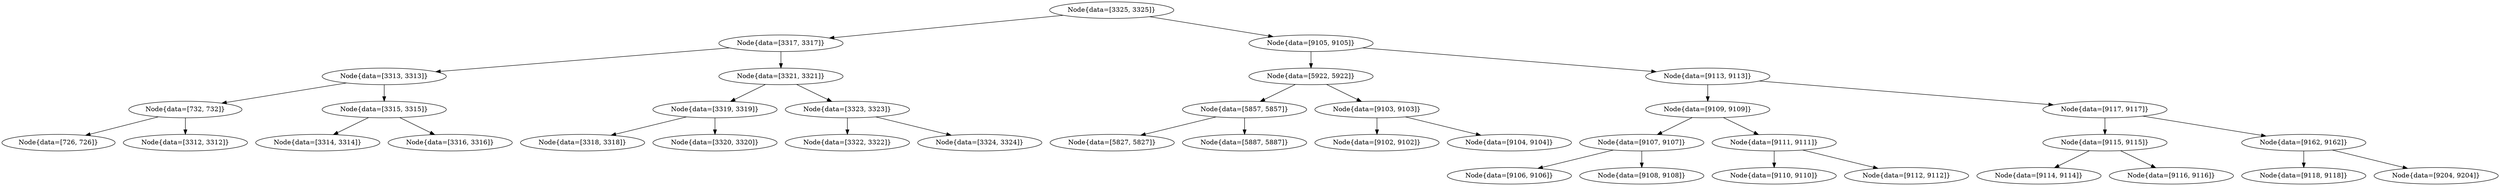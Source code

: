 digraph G{
1848015282 [label="Node{data=[3325, 3325]}"]
1848015282 -> 1431044465
1431044465 [label="Node{data=[3317, 3317]}"]
1431044465 -> 1465900542
1465900542 [label="Node{data=[3313, 3313]}"]
1465900542 -> 56388009
56388009 [label="Node{data=[732, 732]}"]
56388009 -> 1592421273
1592421273 [label="Node{data=[726, 726]}"]
56388009 -> 1805168316
1805168316 [label="Node{data=[3312, 3312]}"]
1465900542 -> 1107377692
1107377692 [label="Node{data=[3315, 3315]}"]
1107377692 -> 586155732
586155732 [label="Node{data=[3314, 3314]}"]
1107377692 -> 793446320
793446320 [label="Node{data=[3316, 3316]}"]
1431044465 -> 17346987
17346987 [label="Node{data=[3321, 3321]}"]
17346987 -> 1253219912
1253219912 [label="Node{data=[3319, 3319]}"]
1253219912 -> 1750529900
1750529900 [label="Node{data=[3318, 3318]}"]
1253219912 -> 534186833
534186833 [label="Node{data=[3320, 3320]}"]
17346987 -> 1528198377
1528198377 [label="Node{data=[3323, 3323]}"]
1528198377 -> 92860701
92860701 [label="Node{data=[3322, 3322]}"]
1528198377 -> 1522174807
1522174807 [label="Node{data=[3324, 3324]}"]
1848015282 -> 2098241234
2098241234 [label="Node{data=[9105, 9105]}"]
2098241234 -> 365497509
365497509 [label="Node{data=[5922, 5922]}"]
365497509 -> 1468729112
1468729112 [label="Node{data=[5857, 5857]}"]
1468729112 -> 1499844237
1499844237 [label="Node{data=[5827, 5827]}"]
1468729112 -> 553270653
553270653 [label="Node{data=[5887, 5887]}"]
365497509 -> 2106302947
2106302947 [label="Node{data=[9103, 9103]}"]
2106302947 -> 1924651661
1924651661 [label="Node{data=[9102, 9102]}"]
2106302947 -> 89224176
89224176 [label="Node{data=[9104, 9104]}"]
2098241234 -> 1949415410
1949415410 [label="Node{data=[9113, 9113]}"]
1949415410 -> 1419084846
1419084846 [label="Node{data=[9109, 9109]}"]
1419084846 -> 414867331
414867331 [label="Node{data=[9107, 9107]}"]
414867331 -> 385507735
385507735 [label="Node{data=[9106, 9106]}"]
414867331 -> 1871567517
1871567517 [label="Node{data=[9108, 9108]}"]
1419084846 -> 398563254
398563254 [label="Node{data=[9111, 9111]}"]
398563254 -> 1565361290
1565361290 [label="Node{data=[9110, 9110]}"]
398563254 -> 419340397
419340397 [label="Node{data=[9112, 9112]}"]
1949415410 -> 430360797
430360797 [label="Node{data=[9117, 9117]}"]
430360797 -> 37851256
37851256 [label="Node{data=[9115, 9115]}"]
37851256 -> 857292142
857292142 [label="Node{data=[9114, 9114]}"]
37851256 -> 1577655976
1577655976 [label="Node{data=[9116, 9116]}"]
430360797 -> 1908856212
1908856212 [label="Node{data=[9162, 9162]}"]
1908856212 -> 2139769220
2139769220 [label="Node{data=[9118, 9118]}"]
1908856212 -> 84076886
84076886 [label="Node{data=[9204, 9204]}"]
}